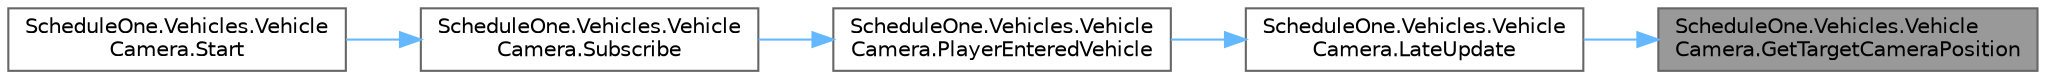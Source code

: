 digraph "ScheduleOne.Vehicles.VehicleCamera.GetTargetCameraPosition"
{
 // LATEX_PDF_SIZE
  bgcolor="transparent";
  edge [fontname=Helvetica,fontsize=10,labelfontname=Helvetica,labelfontsize=10];
  node [fontname=Helvetica,fontsize=10,shape=box,height=0.2,width=0.4];
  rankdir="RL";
  Node1 [id="Node000001",label="ScheduleOne.Vehicles.Vehicle\lCamera.GetTargetCameraPosition",height=0.2,width=0.4,color="gray40", fillcolor="grey60", style="filled", fontcolor="black",tooltip=" "];
  Node1 -> Node2 [id="edge1_Node000001_Node000002",dir="back",color="steelblue1",style="solid",tooltip=" "];
  Node2 [id="Node000002",label="ScheduleOne.Vehicles.Vehicle\lCamera.LateUpdate",height=0.2,width=0.4,color="grey40", fillcolor="white", style="filled",URL="$class_schedule_one_1_1_vehicles_1_1_vehicle_camera.html#a14373f413c741219c6de57c481b37d83",tooltip=" "];
  Node2 -> Node3 [id="edge2_Node000002_Node000003",dir="back",color="steelblue1",style="solid",tooltip=" "];
  Node3 [id="Node000003",label="ScheduleOne.Vehicles.Vehicle\lCamera.PlayerEnteredVehicle",height=0.2,width=0.4,color="grey40", fillcolor="white", style="filled",URL="$class_schedule_one_1_1_vehicles_1_1_vehicle_camera.html#a820fc02d3b5a2c4704b58a01246e245b",tooltip=" "];
  Node3 -> Node4 [id="edge3_Node000003_Node000004",dir="back",color="steelblue1",style="solid",tooltip=" "];
  Node4 [id="Node000004",label="ScheduleOne.Vehicles.Vehicle\lCamera.Subscribe",height=0.2,width=0.4,color="grey40", fillcolor="white", style="filled",URL="$class_schedule_one_1_1_vehicles_1_1_vehicle_camera.html#a84e7bdf1dfbae9982553ac78a355c2b8",tooltip=" "];
  Node4 -> Node5 [id="edge4_Node000004_Node000005",dir="back",color="steelblue1",style="solid",tooltip=" "];
  Node5 [id="Node000005",label="ScheduleOne.Vehicles.Vehicle\lCamera.Start",height=0.2,width=0.4,color="grey40", fillcolor="white", style="filled",URL="$class_schedule_one_1_1_vehicles_1_1_vehicle_camera.html#a8f45364ba2c71374762fd825b2312ce2",tooltip=" "];
}
